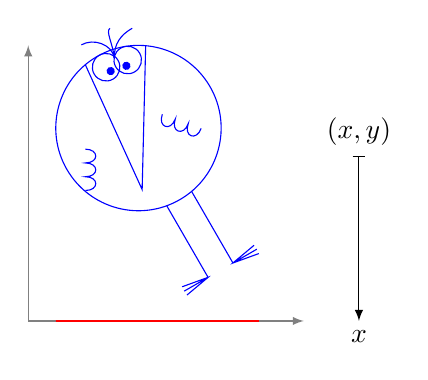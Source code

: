 \begin{tikzpicture}[scale=0.7]

\newcommand\mafigure{\draw[->,>=latex, gray] (0,0)--(5,0); \draw[->,>=latex, gray] (0,0)--(0,5);}

\newcommand*\shadok{
\draw circle (3);
\draw (69:2.5) circle (0.5);
\draw (88:2.5) circle (0.5);
\draw (100:3)--(-1,-2)--(55:3);
\fill (71:2.3) circle (0.15);
\fill (86:2.3) circle (0.15);
\draw (-100:3)--++(0,-3)--++(180:1)--++(180:-1)--++(170:1)--++(170:-1)--++(190:1);
\draw (-80:3)--++(0,-3)--++(180:-1)--++(180:1)--++(170:-1)--++(170:1)--++(190:-1);
\draw (79:2.7) .. controls +(60:.5) and +(180:.5) .. +(1.1,.6);
\draw (79:2.7) .. controls +(65:.5) and +(180:.2) .. +(.4,1);
\draw (79:2.7) .. controls +(70:.5) and +(0:.5) .. +(-.8,1);

\begin{scope}[xshift=1cm,rotate=-50, scale=0.5]
\draw (0,0)..controls +(-90:1) and +(-90:1) .. ++(1,0)..controls +(-90:1) and +(-90:1)..++(1,0)..controls +(-90:1) and +(-90:1)..++(1,0);
\end{scope}
\begin{scope}[xshift=-2.8cm, yshift=-1cm, rotate=60, scale=0.5]
\draw (0,0)..controls +(-90:1) and +(-90:1) .. ++(1,0)..controls +(-90:1) and +(-90:1)..++(1,0)..controls +(-90:1) and +(-90:1)..++(1,0);
\end{scope}
}


\mafigure;

  \coordinate (A) at (6,3);
  \coordinate (B) at (6,0);   
  \draw[|->,>=latex] (A)--(B);
   \node at (A)[above] {$(x,y)$};  
   \node at (B)[below] {$x$};  

\begin{scope}[blue, scale=0.5, shift = {(4,7)}, rotate=30]
  \shadok;
\end{scope}


  \begin{scope}[cm={1,0,0,0,(0,0)},red]
    \begin{scope}[scale=0.5, shift = {(4,7)}, rotate=30]\shadok;\end{scope}
  \end{scope}
\end{tikzpicture}



